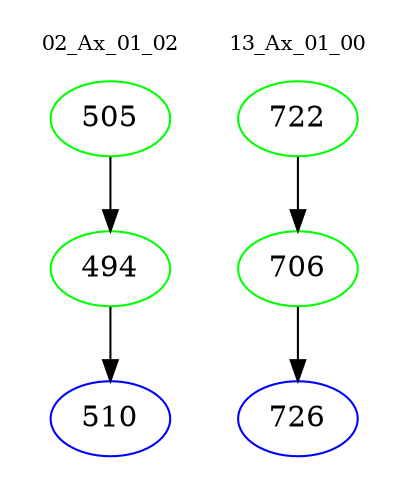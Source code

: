 digraph{
subgraph cluster_0 {
color = white
label = "02_Ax_01_02";
fontsize=10;
T0_505 [label="505", color="green"]
T0_505 -> T0_494 [color="black"]
T0_494 [label="494", color="green"]
T0_494 -> T0_510 [color="black"]
T0_510 [label="510", color="blue"]
}
subgraph cluster_1 {
color = white
label = "13_Ax_01_00";
fontsize=10;
T1_722 [label="722", color="green"]
T1_722 -> T1_706 [color="black"]
T1_706 [label="706", color="green"]
T1_706 -> T1_726 [color="black"]
T1_726 [label="726", color="blue"]
}
}
